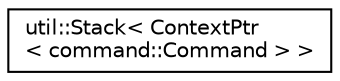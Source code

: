 digraph "Graphical Class Hierarchy"
{
 // LATEX_PDF_SIZE
  edge [fontname="Helvetica",fontsize="10",labelfontname="Helvetica",labelfontsize="10"];
  node [fontname="Helvetica",fontsize="10",shape=record];
  rankdir="LR";
  Node0 [label="util::Stack\< ContextPtr\l\< command::Command \> \>",height=0.2,width=0.4,color="black", fillcolor="white", style="filled",URL="$classutil_1_1Stack.html",tooltip=" "];
}
